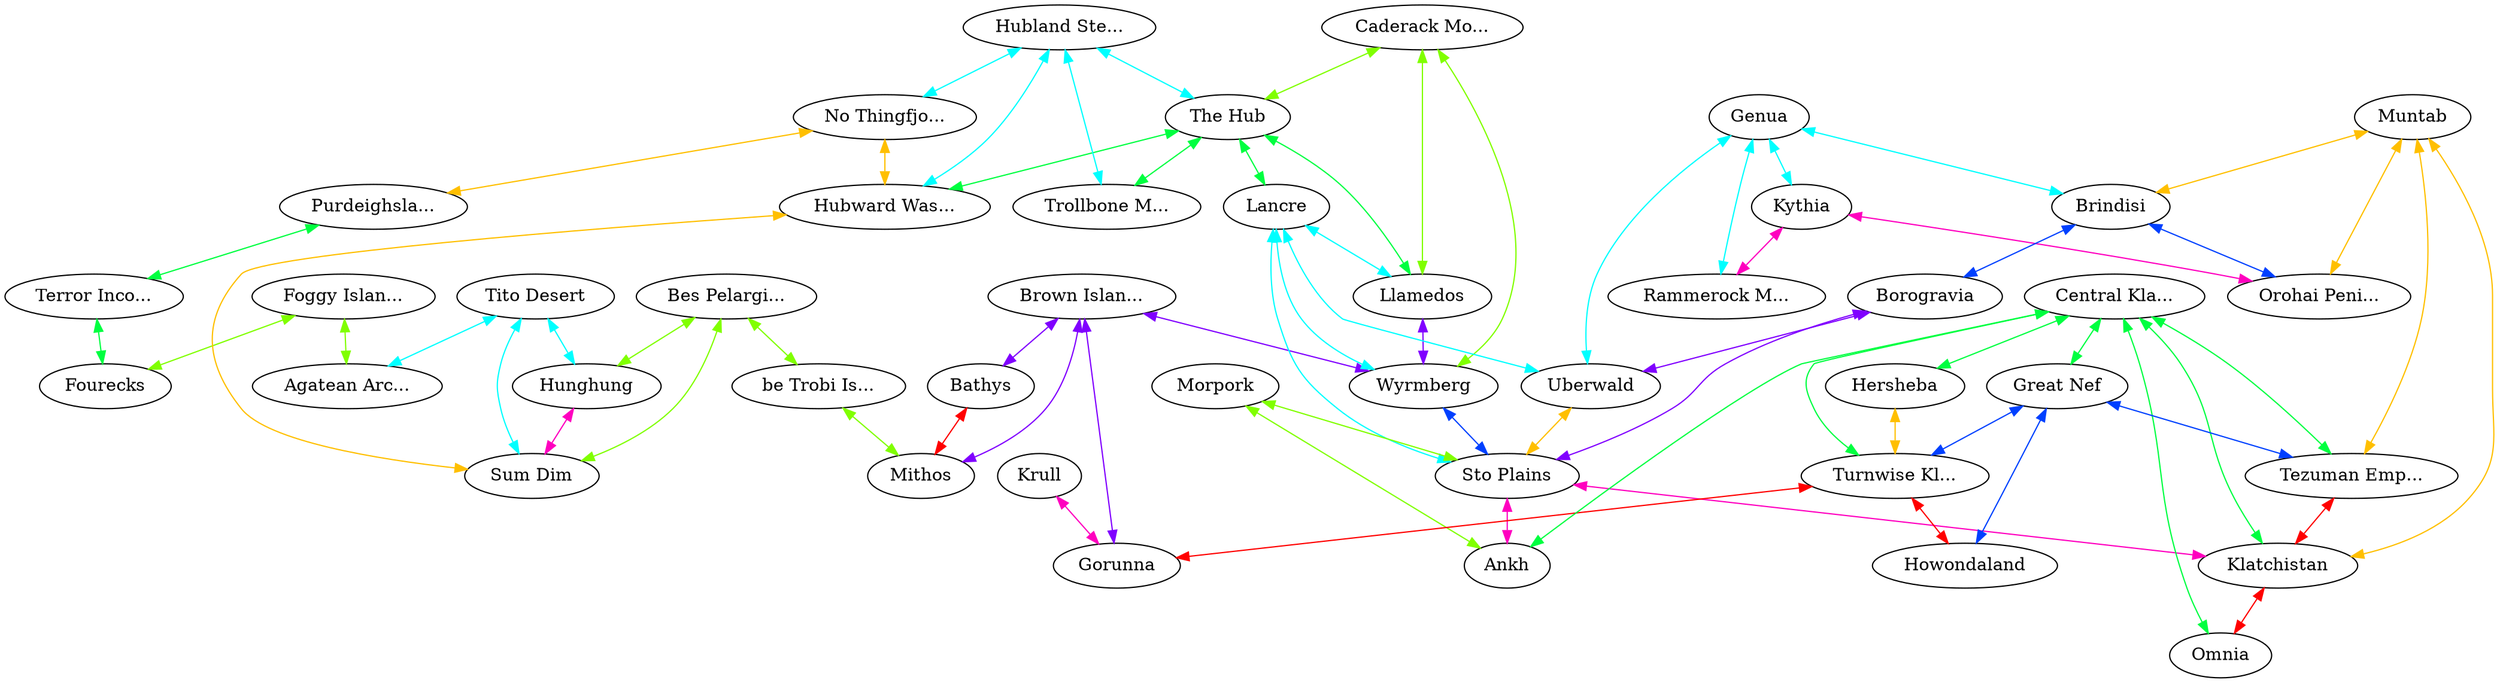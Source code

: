 graph x {
"Tito Desert" [pos="1.77777777777778,-1.84722222222222",label="Tito Desert"]
"Agatean Archipelago" [pos="2.77777777777778,-1.36111111111111",label="Agatean Arc..."]
"Hunghung" [pos="1.51388888888889,-2.22222222222222",label="Hunghung"]
"Sum Dim" [pos="2.69444444444444,-2.23611111111111",label="Sum Dim"]
"Bes Pelargic" [pos="1.76388888888889,-2.90277777777778",label="Bes Pelargi..."]
"Foggy Islands" [pos="4.125,-1.11111111111111",label="Foggy Islan..."]
"Fourecks" [pos="4.91666666666667,-1.34722222222222",label="Fourecks"]
"Terror Incognita" [pos="5.06944444444444,-1.875",label="Terror Inco..."]
"Purdeighsland" [pos="4.56944444444444,-2.23611111111111",label="Purdeighsla..."]
"be Trobi Islands" [pos="0.458333333333333,-3.43055555555556",label="be Trobi Is..."]
"Mithos" [pos="1.30555555555556,-4.13888888888889",label="Mithos"]
"Bathys" [pos="0.333333333333333,-4.55555555555556",label="Bathys"]
"Brown Islands" [pos="1.61111111111111,-4.55555555555556",label="Brown Islan..."]
"Gorunna" [pos="1,-5.44444444444444",label="Gorunna"]
"Krull" [pos="1.52777777777778,-6.29166666666667",label="Krull"]
"Hubward Waste" [pos="3.02777777777778,-2.375",label="Hubward Was..."]
"Caderack Mountains" [pos="2.44444444444444,-3.88888888888889",label="Caderack Mo..."]
"The Hub" [pos="3.11111111111111,-3.51388888888889",label="The Hub"]
"Hubland Steppes" [pos="3.54166666666667,-3.36111111111111",label="Hubland Ste..."]
"No Thingfjord" [pos="4.29166666666667,-3.34722222222222",label="No Thingfjo..."]
"Wyrmberg" [pos="2.70833333333333,-4.61111111111111",label="Wyrmberg"]
"Llamedos" [pos="2.84722222222222,-4.11111111111111",label="Llamedos"]
"Lancre" [pos="3.77777777777778,-4.66666666666667",label="Lancre"]
"Trollbone Mountains" [pos="4.34722222222222,-3.95833333333333",label="Trollbone M..."]
"Sto Plains" [pos="3.91666666666667,-4.98611111111111",label="Sto Plains"]
"Ankh" [pos="3.36111111111111,-5.13888888888889",label="Ankh"]
"Morpork" [pos="3.65277777777778,-5.16666666666667",label="Morpork"]
"Uberwald" [pos="4.73611111111111,-4.56944444444444",label="Uberwald"]
"Genua" [pos="5.08333333333333,-4.26388888888889",label="Genua"]
"Rammerock Mountains" [pos="4.83333333333333,-3.70833333333333",label="Rammerock M..."]
"Kythia" [pos="5.69444444444444,-3.61111111111111",label="Kythia"]
"Borogravia" [pos="4.80555555555556,-5.15277777777778",label="Borogravia"]
"Brindisi" [pos="5.40277777777778,-4.97222222222222",label="Brindisi"]
"Hersheba" [pos="3.01388888888889,-5.59722222222222",label="Hersheba"]
"Omnia" [pos="3.65277777777778,-5.88888888888889",label="Omnia"]
"Klatchistan" [pos="4.30555555555556,-5.98611111111111",label="Klatchistan"]
"Muntab" [pos="4.93055555555556,-5.59722222222222",label="Muntab"]
"Orohai Peninsula" [pos="6.04166666666667,-5.18055555555556",label="Orohai Peni..."]
"Turnwise Klatch" [pos="2.79166666666667,-6.08333333333333",label="Turnwise Kl..."]
"Central Klatch" [pos="3.29166666666667,-5.94444444444444",label="Central Kla..."]
"Howondaland" [pos="2.56944444444444,-6.61111111111111",label="Howondaland"]
"Great Nef" [pos="3.69444444444444,-6.81944444444444",label="Great Nef"]
"Tezuman Empire" [pos="4.625,-6.25",label="Tezuman Emp..."]
"Muntab" -- "Klatchistan" [dir="both",color="0.125,1,1"]
"Muntab" -- "Orohai Peninsula" [dir="both",color="0.125,1,1"]
"Muntab" -- "Tezuman Empire" [dir="both",color="0.125,1,1"]
"Muntab" -- "Brindisi" [dir="both",color="0.125,1,1"]
"Caderack Mountains" -- "Llamedos" [dir="both",color="0.25,1,1"]
"Caderack Mountains" -- "The Hub" [dir="both",color="0.25,1,1"]
"Caderack Mountains" -- "Wyrmberg" [dir="both",color="0.25,1,1"]
"Central Klatch" -- "Hersheba" [dir="both",color="0.375,1,1"]
"Central Klatch" -- "Great Nef" [dir="both",color="0.375,1,1"]
"Central Klatch" -- "Klatchistan" [dir="both",color="0.375,1,1"]
"Central Klatch" -- "Tezuman Empire" [dir="both",color="0.375,1,1"]
"Central Klatch" -- "Ankh" [dir="both",color="0.375,1,1"]
"Central Klatch" -- "Turnwise Klatch" [dir="both",color="0.375,1,1"]
"Central Klatch" -- "Omnia" [dir="both",color="0.375,1,1"]
"Hubland Steppes" -- "The Hub" [dir="both",color="0.5,1,1"]
"Hubland Steppes" -- "Hubward Waste" [dir="both",color="0.5,1,1"]
"Hubland Steppes" -- "Trollbone Mountains" [dir="both",color="0.5,1,1"]
"Hubland Steppes" -- "No Thingfjord" [dir="both",color="0.5,1,1"]
"Great Nef" -- "Tezuman Empire" [dir="both",color="0.625,1,1"]
"Great Nef" -- "Howondaland" [dir="both",color="0.625,1,1"]
"Great Nef" -- "Turnwise Klatch" [dir="both",color="0.625,1,1"]
"Brown Islands" -- "Mithos" [dir="both",color="0.75,1,1"]
"Brown Islands" -- "Gorunna" [dir="both",color="0.75,1,1"]
"Brown Islands" -- "Wyrmberg" [dir="both",color="0.75,1,1"]
"Brown Islands" -- "Bathys" [dir="both",color="0.75,1,1"]
"Krull" -- "Gorunna" [dir="both",color="0.875,1,1"]
"Tezuman Empire" -- "Klatchistan" [dir="both",color="1,1,1"]
"No Thingfjord" -- "Hubward Waste" [dir="both",color="0.125,1,1"]
"No Thingfjord" -- "Purdeighsland" [dir="both",color="0.125,1,1"]
"Bes Pelargic" -- "be Trobi Islands" [dir="both",color="0.25,1,1"]
"Bes Pelargic" -- "Hunghung" [dir="both",color="0.25,1,1"]
"Bes Pelargic" -- "Sum Dim" [dir="both",color="0.25,1,1"]
"Purdeighsland" -- "Terror Incognita" [dir="both",color="0.375,1,1"]
"Genua" -- "Brindisi" [dir="both",color="0.5,1,1"]
"Genua" -- "Uberwald" [dir="both",color="0.5,1,1"]
"Genua" -- "Kythia" [dir="both",color="0.5,1,1"]
"Genua" -- "Rammerock Mountains" [dir="both",color="0.5,1,1"]
"Brindisi" -- "Orohai Peninsula" [dir="both",color="0.625,1,1"]
"Brindisi" -- "Borogravia" [dir="both",color="0.625,1,1"]
"Borogravia" -- "Sto Plains" [dir="both",color="0.75,1,1"]
"Borogravia" -- "Uberwald" [dir="both",color="0.75,1,1"]
"Kythia" -- "Orohai Peninsula" [dir="both",color="0.875,1,1"]
"Kythia" -- "Rammerock Mountains" [dir="both",color="0.875,1,1"]
"Bathys" -- "Mithos" [dir="both",color="1,1,1"]
"Hersheba" -- "Turnwise Klatch" [dir="both",color="0.125,1,1"]
"be Trobi Islands" -- "Mithos" [dir="both",color="0.25,1,1"]
"The Hub" -- "Llamedos" [dir="both",color="0.375,1,1"]
"The Hub" -- "Lancre" [dir="both",color="0.375,1,1"]
"The Hub" -- "Hubward Waste" [dir="both",color="0.375,1,1"]
"The Hub" -- "Trollbone Mountains" [dir="both",color="0.375,1,1"]
"Lancre" -- "Sto Plains" [dir="both",color="0.5,1,1"]
"Lancre" -- "Llamedos" [dir="both",color="0.5,1,1"]
"Lancre" -- "Uberwald" [dir="both",color="0.5,1,1"]
"Lancre" -- "Wyrmberg" [dir="both",color="0.5,1,1"]
"Llamedos" -- "Wyrmberg" [dir="both",color="0.75,1,1"]
"Turnwise Klatch" -- "Howondaland" [dir="both",color="1,1,1"]
"Turnwise Klatch" -- "Gorunna" [dir="both",color="1,1,1"]
"Uberwald" -- "Sto Plains" [dir="both",color="0.125,1,1"]
"Foggy Islands" -- "Fourecks" [dir="both",color="0.25,1,1"]
"Foggy Islands" -- "Agatean Archipelago" [dir="both",color="0.25,1,1"]
"Terror Incognita" -- "Fourecks" [dir="both",color="0.375,1,1"]
"Tito Desert" -- "Hunghung" [dir="both",color="0.5,1,1"]
"Tito Desert" -- "Agatean Archipelago" [dir="both",color="0.5,1,1"]
"Tito Desert" -- "Sum Dim" [dir="both",color="0.5,1,1"]
"Wyrmberg" -- "Sto Plains" [dir="both",color="0.625,1,1"]
"Hunghung" -- "Sum Dim" [dir="both",color="0.875,1,1"]
"Hubward Waste" -- "Sum Dim" [dir="both",color="0.125,1,1"]
"Morpork" -- "Sto Plains" [dir="both",color="0.25,1,1"]
"Morpork" -- "Ankh" [dir="both",color="0.25,1,1"]
"Sto Plains" -- "Klatchistan" [dir="both",color="0.875,1,1"]
"Sto Plains" -- "Ankh" [dir="both",color="0.875,1,1"]
"Klatchistan" -- "Omnia" [dir="both",color="1,1,1"]
}
